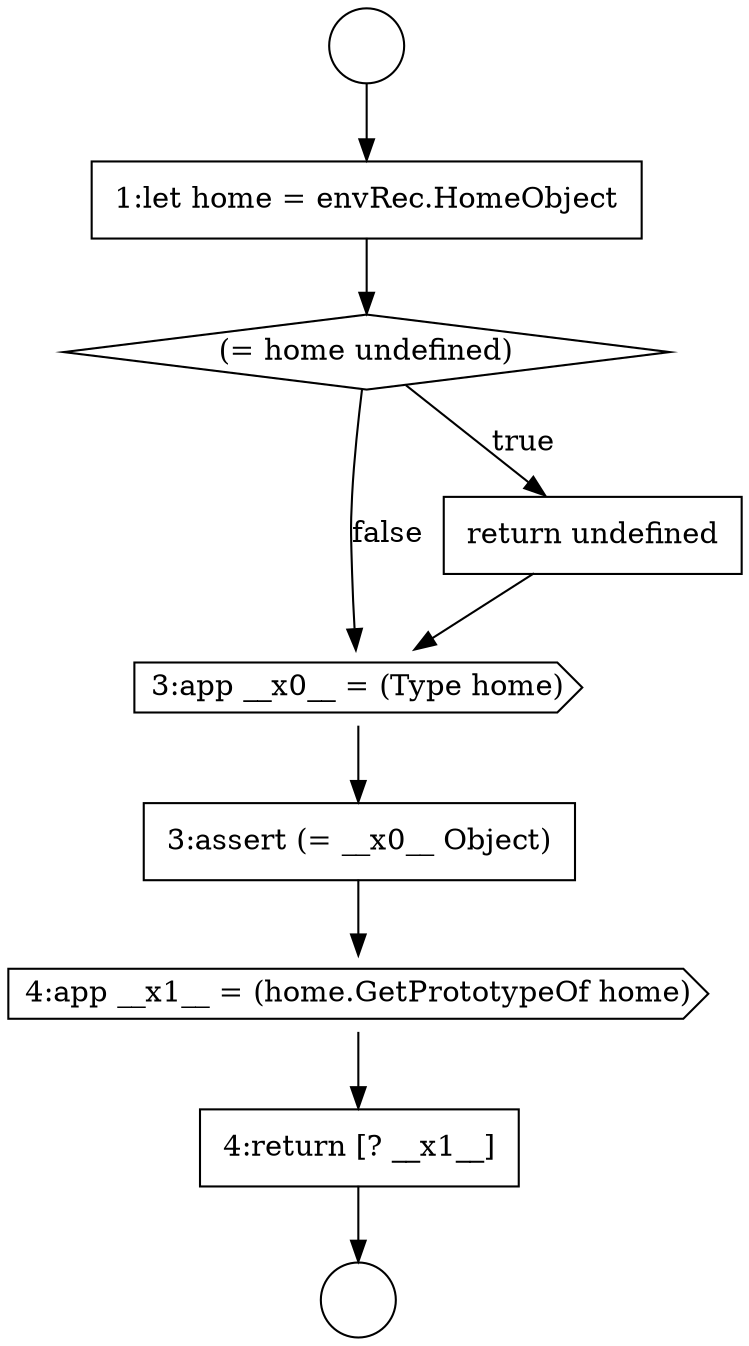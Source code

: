 digraph {
  node1337 [shape=circle label=" " color="black" fillcolor="white" style=filled]
  node1342 [shape=cds, label=<<font color="black">3:app __x0__ = (Type home)</font>> color="black" fillcolor="white" style=filled]
  node1345 [shape=none, margin=0, label=<<font color="black">
    <table border="0" cellborder="1" cellspacing="0" cellpadding="10">
      <tr><td align="left">4:return [? __x1__]</td></tr>
    </table>
  </font>> color="black" fillcolor="white" style=filled]
  node1338 [shape=circle label=" " color="black" fillcolor="white" style=filled]
  node1343 [shape=none, margin=0, label=<<font color="black">
    <table border="0" cellborder="1" cellspacing="0" cellpadding="10">
      <tr><td align="left">3:assert (= __x0__ Object)</td></tr>
    </table>
  </font>> color="black" fillcolor="white" style=filled]
  node1340 [shape=diamond, label=<<font color="black">(= home undefined)</font>> color="black" fillcolor="white" style=filled]
  node1341 [shape=none, margin=0, label=<<font color="black">
    <table border="0" cellborder="1" cellspacing="0" cellpadding="10">
      <tr><td align="left">return undefined</td></tr>
    </table>
  </font>> color="black" fillcolor="white" style=filled]
  node1339 [shape=none, margin=0, label=<<font color="black">
    <table border="0" cellborder="1" cellspacing="0" cellpadding="10">
      <tr><td align="left">1:let home = envRec.HomeObject</td></tr>
    </table>
  </font>> color="black" fillcolor="white" style=filled]
  node1344 [shape=cds, label=<<font color="black">4:app __x1__ = (home.GetPrototypeOf home)</font>> color="black" fillcolor="white" style=filled]
  node1341 -> node1342 [ color="black"]
  node1342 -> node1343 [ color="black"]
  node1337 -> node1339 [ color="black"]
  node1344 -> node1345 [ color="black"]
  node1345 -> node1338 [ color="black"]
  node1339 -> node1340 [ color="black"]
  node1340 -> node1341 [label=<<font color="black">true</font>> color="black"]
  node1340 -> node1342 [label=<<font color="black">false</font>> color="black"]
  node1343 -> node1344 [ color="black"]
}

